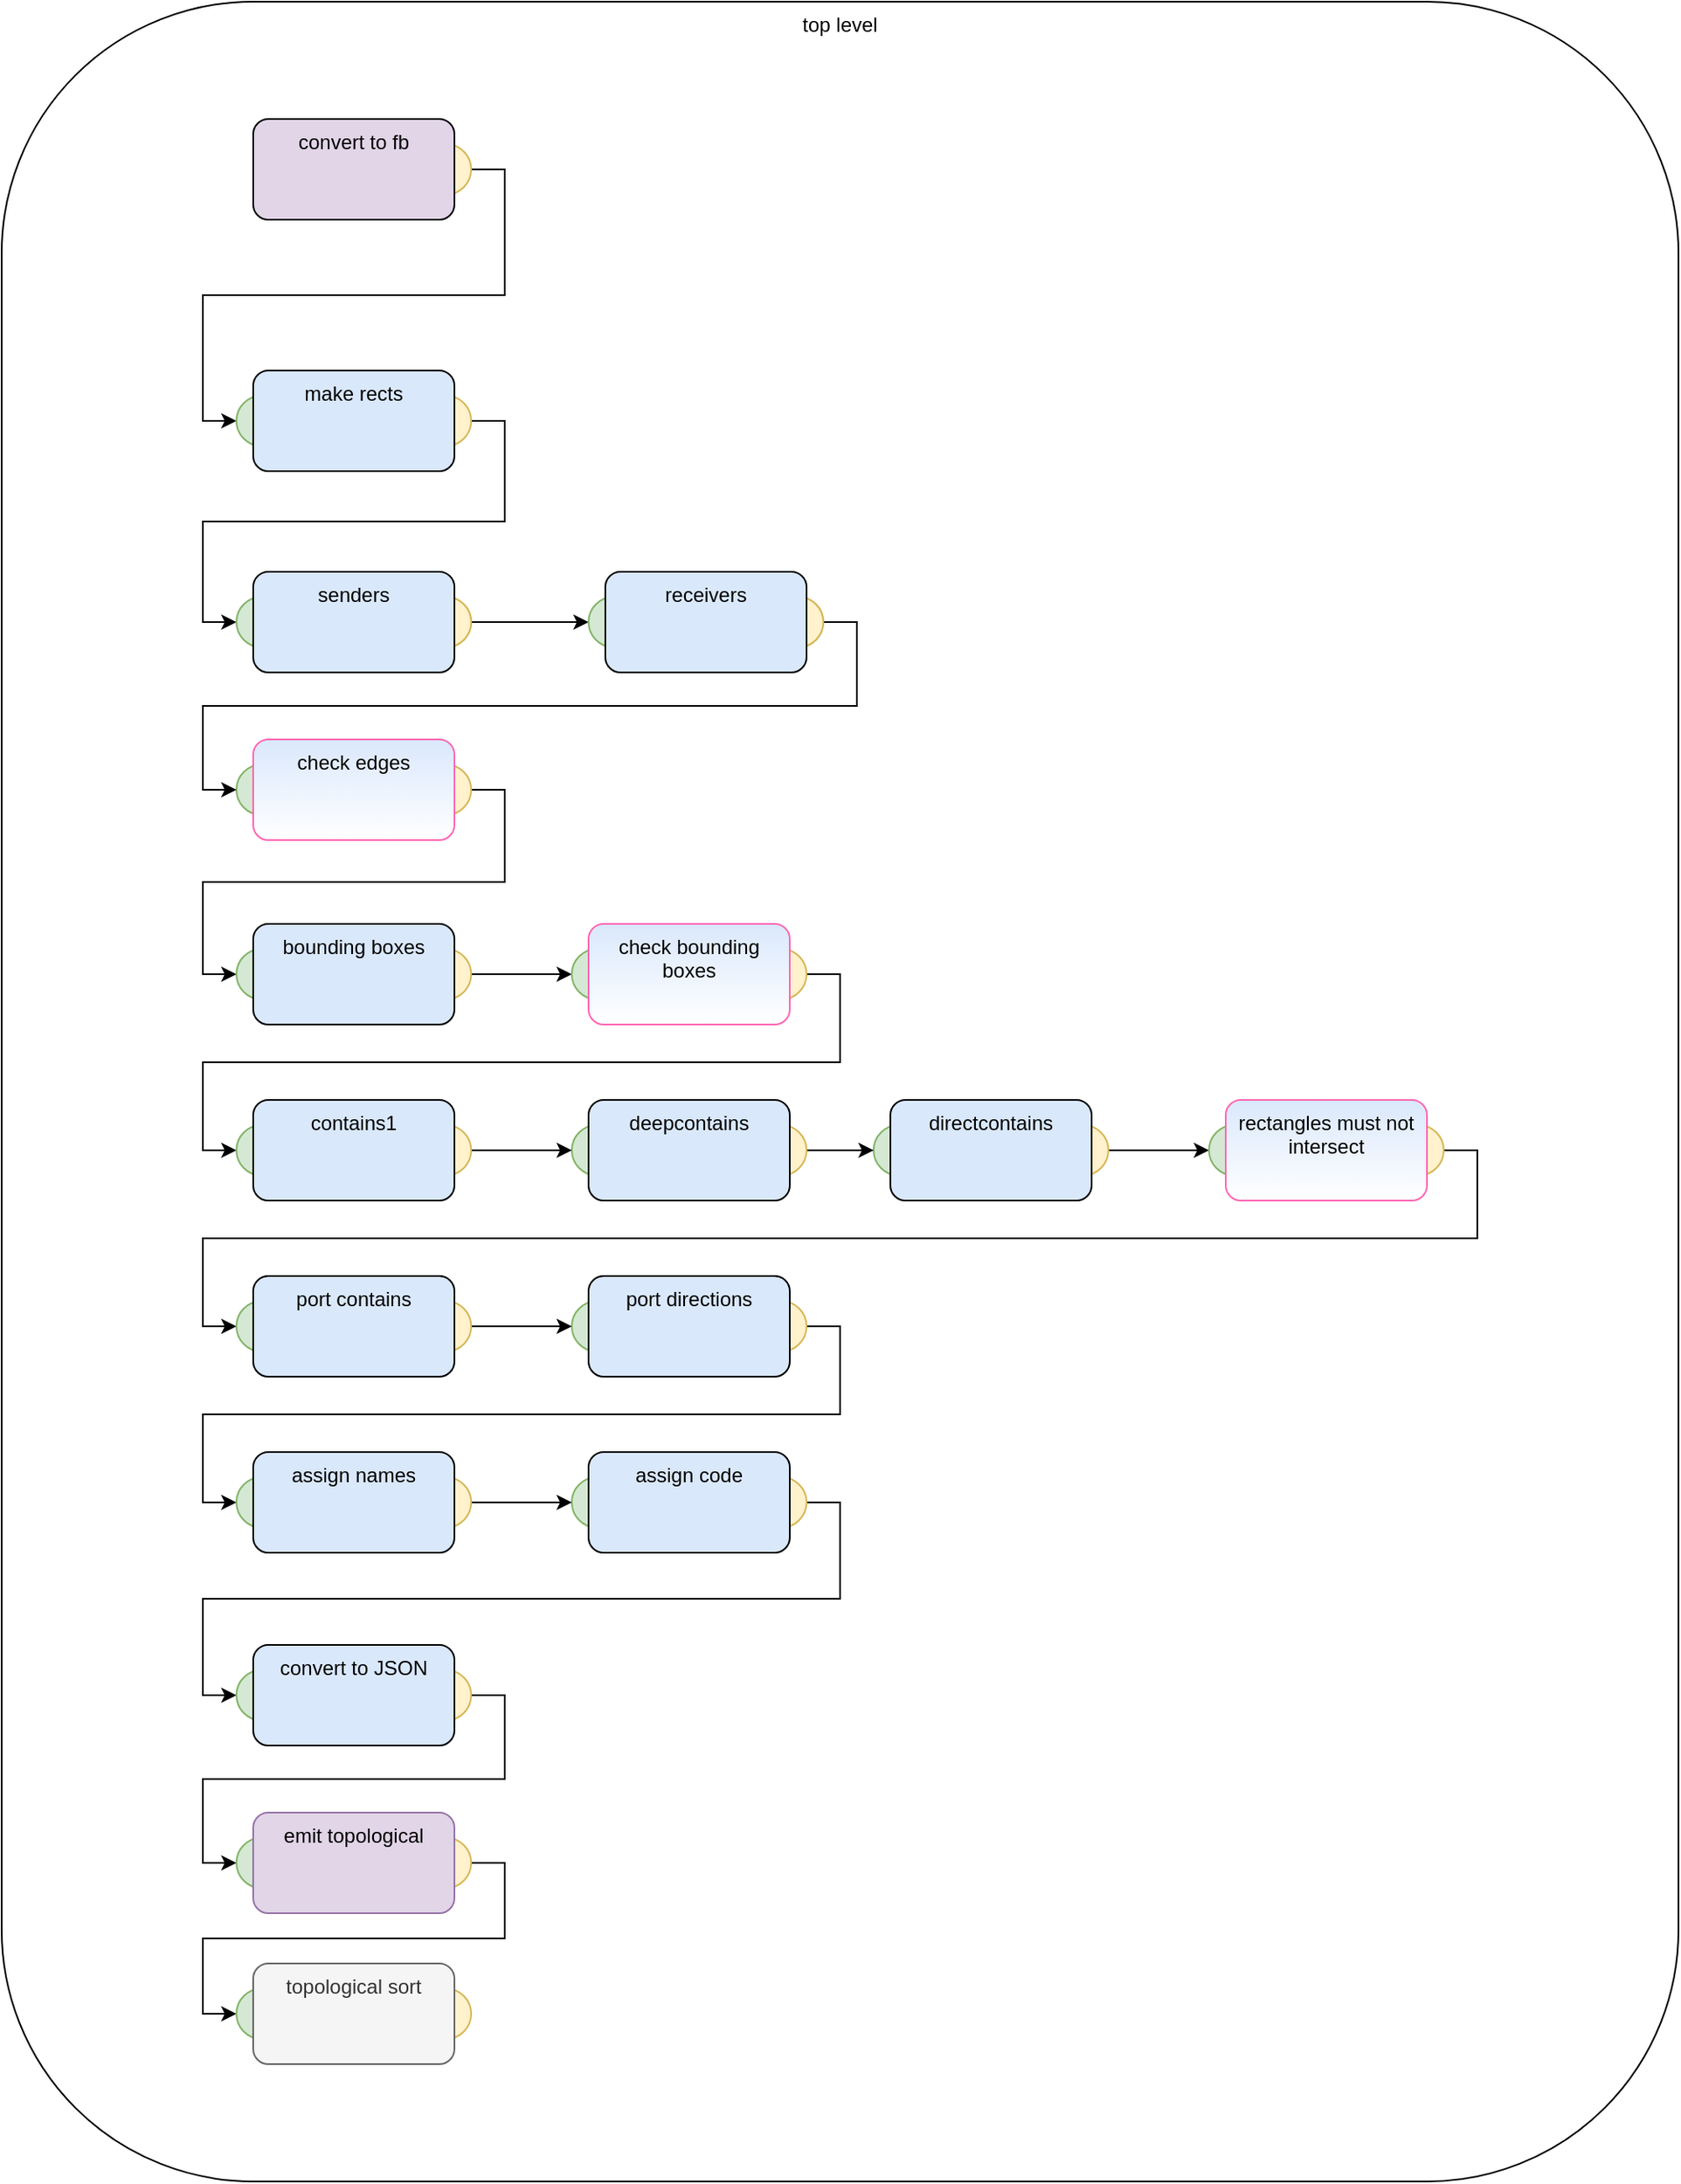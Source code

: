 <mxfile version="14.6.13" type="device"><diagram id="UL2OmWR_p9KJ0XYvqh1g" name="Page-1"><mxGraphModel dx="3160" dy="2303" grid="1" gridSize="10" guides="1" tooltips="1" connect="1" arrows="1" fold="1" page="1" pageScale="1" pageWidth="1100" pageHeight="850" math="0" shadow="0"><root><mxCell id="0"/><mxCell id="1" parent="0"/><mxCell id="ybbTwsdQuFU4afnuUeu4-42" value="top level" style="rounded=1;whiteSpace=wrap;html=1;verticalAlign=top;" parent="1" vertex="1"><mxGeometry x="60" y="110" width="1000" height="1300" as="geometry"/></mxCell><mxCell id="zQYMD_BdRtTKSIAUS-H2-179" style="edgeStyle=orthogonalEdgeStyle;rounded=0;orthogonalLoop=1;jettySize=auto;html=1;exitX=1;exitY=0.5;exitDx=0;exitDy=0;entryX=0;entryY=0.5;entryDx=0;entryDy=0;" edge="1" parent="1" source="zQYMD_BdRtTKSIAUS-H2-92" target="zQYMD_BdRtTKSIAUS-H2-112"><mxGeometry relative="1" as="geometry"/></mxCell><mxCell id="zQYMD_BdRtTKSIAUS-H2-92" value="" style="ellipse;whiteSpace=wrap;html=1;aspect=fixed;fillColor=#fff2cc;align=center;strokeColor=#d6b656;textOpacity=50;verticalAlign=top;" vertex="1" parent="1"><mxGeometry x="310" y="195" width="30" height="30" as="geometry"/></mxCell><mxCell id="zQYMD_BdRtTKSIAUS-H2-232" style="edgeStyle=orthogonalEdgeStyle;rounded=0;orthogonalLoop=1;jettySize=auto;html=1;exitX=1;exitY=0.5;exitDx=0;exitDy=0;entryX=0;entryY=0.5;entryDx=0;entryDy=0;" edge="1" parent="1" source="zQYMD_BdRtTKSIAUS-H2-105" target="zQYMD_BdRtTKSIAUS-H2-163"><mxGeometry relative="1" as="geometry"/></mxCell><mxCell id="zQYMD_BdRtTKSIAUS-H2-105" value="" style="ellipse;whiteSpace=wrap;html=1;aspect=fixed;fillColor=#fff2cc;align=center;strokeColor=#d6b656;textOpacity=50;verticalAlign=top;" vertex="1" parent="1"><mxGeometry x="310" y="345" width="30" height="30" as="geometry"/></mxCell><mxCell id="zQYMD_BdRtTKSIAUS-H2-234" style="edgeStyle=orthogonalEdgeStyle;rounded=0;orthogonalLoop=1;jettySize=auto;html=1;exitX=1;exitY=0.5;exitDx=0;exitDy=0;entryX=0;entryY=0.5;entryDx=0;entryDy=0;" edge="1" parent="1" source="zQYMD_BdRtTKSIAUS-H2-107" target="zQYMD_BdRtTKSIAUS-H2-114"><mxGeometry relative="1" as="geometry"/></mxCell><mxCell id="zQYMD_BdRtTKSIAUS-H2-107" value="" style="ellipse;whiteSpace=wrap;html=1;aspect=fixed;fillColor=#fff2cc;align=center;strokeColor=#d6b656;textOpacity=50;verticalAlign=top;" vertex="1" parent="1"><mxGeometry x="310" y="565" width="30" height="30" as="geometry"/></mxCell><mxCell id="zQYMD_BdRtTKSIAUS-H2-108" style="edgeStyle=orthogonalEdgeStyle;rounded=0;orthogonalLoop=1;jettySize=auto;html=1;exitX=1;exitY=0.5;exitDx=0;exitDy=0;" edge="1" parent="1" source="zQYMD_BdRtTKSIAUS-H2-109" target="zQYMD_BdRtTKSIAUS-H2-115"><mxGeometry relative="1" as="geometry"/></mxCell><mxCell id="zQYMD_BdRtTKSIAUS-H2-109" value="" style="ellipse;whiteSpace=wrap;html=1;aspect=fixed;fillColor=#fff2cc;align=center;strokeColor=#d6b656;textOpacity=50;verticalAlign=top;" vertex="1" parent="1"><mxGeometry x="310" y="675" width="30" height="30" as="geometry"/></mxCell><mxCell id="zQYMD_BdRtTKSIAUS-H2-199" style="edgeStyle=orthogonalEdgeStyle;rounded=0;orthogonalLoop=1;jettySize=auto;html=1;exitX=1;exitY=0.5;exitDx=0;exitDy=0;entryX=0;entryY=0.5;entryDx=0;entryDy=0;" edge="1" parent="1" source="zQYMD_BdRtTKSIAUS-H2-111" target="zQYMD_BdRtTKSIAUS-H2-194"><mxGeometry relative="1" as="geometry"/></mxCell><mxCell id="zQYMD_BdRtTKSIAUS-H2-111" value="" style="ellipse;whiteSpace=wrap;html=1;aspect=fixed;fillColor=#fff2cc;align=center;strokeColor=#d6b656;textOpacity=50;verticalAlign=top;" vertex="1" parent="1"><mxGeometry x="510" y="675" width="30" height="30" as="geometry"/></mxCell><mxCell id="zQYMD_BdRtTKSIAUS-H2-112" value="" style="ellipse;whiteSpace=wrap;html=1;aspect=fixed;fillColor=#d5e8d4;align=center;strokeColor=#82b366;textOpacity=50;verticalAlign=top;" vertex="1" parent="1"><mxGeometry x="200" y="345" width="30" height="30" as="geometry"/></mxCell><mxCell id="zQYMD_BdRtTKSIAUS-H2-113" value="" style="ellipse;whiteSpace=wrap;html=1;aspect=fixed;fillColor=#d5e8d4;align=center;strokeColor=#82b366;textOpacity=50;verticalAlign=top;" vertex="1" parent="1"><mxGeometry x="200" y="565" width="30" height="30" as="geometry"/></mxCell><mxCell id="zQYMD_BdRtTKSIAUS-H2-114" value="" style="ellipse;whiteSpace=wrap;html=1;aspect=fixed;fillColor=#d5e8d4;align=center;strokeColor=#82b366;textOpacity=50;verticalAlign=top;" vertex="1" parent="1"><mxGeometry x="200" y="675" width="30" height="30" as="geometry"/></mxCell><mxCell id="zQYMD_BdRtTKSIAUS-H2-115" value="" style="ellipse;whiteSpace=wrap;html=1;aspect=fixed;fillColor=#d5e8d4;align=center;strokeColor=#82b366;textOpacity=50;verticalAlign=top;" vertex="1" parent="1"><mxGeometry x="400" y="675" width="30" height="30" as="geometry"/></mxCell><mxCell id="zQYMD_BdRtTKSIAUS-H2-150" value="convert to fb" style="rounded=1;whiteSpace=wrap;html=1;fillColor=#e1d5e7;verticalAlign=top;" vertex="1" parent="1"><mxGeometry x="210" y="180" width="120" height="60" as="geometry"/></mxCell><mxCell id="zQYMD_BdRtTKSIAUS-H2-154" value="make rects" style="rounded=1;whiteSpace=wrap;html=1;fillColor=#dae8fc;verticalAlign=top;" vertex="1" parent="1"><mxGeometry x="210" y="330" width="120" height="60" as="geometry"/></mxCell><mxCell id="zQYMD_BdRtTKSIAUS-H2-155" value="check edges" style="rounded=1;whiteSpace=wrap;html=1;verticalAlign=top;fillColor=#dae8fc;gradientColor=#ffffff;strokeColor=#FF66B3;" vertex="1" parent="1"><mxGeometry x="210" y="550" width="120" height="60" as="geometry"/></mxCell><mxCell id="zQYMD_BdRtTKSIAUS-H2-156" value="bounding boxes" style="rounded=1;whiteSpace=wrap;html=1;fillColor=#dae8fc;verticalAlign=top;" vertex="1" parent="1"><mxGeometry x="210" y="660" width="120" height="60" as="geometry"/></mxCell><mxCell id="zQYMD_BdRtTKSIAUS-H2-157" value="check bounding boxes" style="rounded=1;whiteSpace=wrap;html=1;verticalAlign=top;fillColor=#dae8fc;gradientColor=#ffffff;strokeColor=#FF66B3;" vertex="1" parent="1"><mxGeometry x="410" y="660" width="120" height="60" as="geometry"/></mxCell><mxCell id="zQYMD_BdRtTKSIAUS-H2-162" value="" style="ellipse;whiteSpace=wrap;html=1;aspect=fixed;fillColor=#fff2cc;align=center;strokeColor=#d6b656;textOpacity=50;verticalAlign=top;" vertex="1" parent="1"><mxGeometry x="310" y="465" width="30" height="30" as="geometry"/></mxCell><mxCell id="zQYMD_BdRtTKSIAUS-H2-163" value="" style="ellipse;whiteSpace=wrap;html=1;aspect=fixed;fillColor=#d5e8d4;align=center;strokeColor=#82b366;textOpacity=50;verticalAlign=top;" vertex="1" parent="1"><mxGeometry x="200" y="465" width="30" height="30" as="geometry"/></mxCell><mxCell id="zQYMD_BdRtTKSIAUS-H2-164" style="edgeStyle=orthogonalEdgeStyle;rounded=0;orthogonalLoop=1;jettySize=auto;html=1;exitX=1;exitY=0.5;exitDx=0;exitDy=0;entryX=0;entryY=0.5;entryDx=0;entryDy=0;" edge="1" parent="1" source="zQYMD_BdRtTKSIAUS-H2-165" target="zQYMD_BdRtTKSIAUS-H2-168"><mxGeometry relative="1" as="geometry"/></mxCell><mxCell id="zQYMD_BdRtTKSIAUS-H2-165" value="" style="ellipse;whiteSpace=wrap;html=1;aspect=fixed;fillColor=#fff2cc;align=center;strokeColor=#d6b656;textOpacity=50;verticalAlign=top;" vertex="1" parent="1"><mxGeometry x="310" y="465" width="30" height="30" as="geometry"/></mxCell><mxCell id="zQYMD_BdRtTKSIAUS-H2-166" value="senders" style="rounded=1;whiteSpace=wrap;html=1;fillColor=#dae8fc;verticalAlign=top;" vertex="1" parent="1"><mxGeometry x="210" y="450" width="120" height="60" as="geometry"/></mxCell><mxCell id="zQYMD_BdRtTKSIAUS-H2-167" value="" style="ellipse;whiteSpace=wrap;html=1;aspect=fixed;fillColor=#fff2cc;align=center;strokeColor=#d6b656;textOpacity=50;verticalAlign=top;" vertex="1" parent="1"><mxGeometry x="520" y="465" width="30" height="30" as="geometry"/></mxCell><mxCell id="zQYMD_BdRtTKSIAUS-H2-168" value="" style="ellipse;whiteSpace=wrap;html=1;aspect=fixed;fillColor=#d5e8d4;align=center;strokeColor=#82b366;textOpacity=50;verticalAlign=top;" vertex="1" parent="1"><mxGeometry x="410" y="465" width="30" height="30" as="geometry"/></mxCell><mxCell id="zQYMD_BdRtTKSIAUS-H2-233" style="edgeStyle=orthogonalEdgeStyle;rounded=0;orthogonalLoop=1;jettySize=auto;html=1;exitX=1;exitY=0.5;exitDx=0;exitDy=0;entryX=0;entryY=0.5;entryDx=0;entryDy=0;" edge="1" parent="1" source="zQYMD_BdRtTKSIAUS-H2-170" target="zQYMD_BdRtTKSIAUS-H2-113"><mxGeometry relative="1" as="geometry"/></mxCell><mxCell id="zQYMD_BdRtTKSIAUS-H2-170" value="" style="ellipse;whiteSpace=wrap;html=1;aspect=fixed;fillColor=#fff2cc;align=center;strokeColor=#d6b656;textOpacity=50;verticalAlign=top;" vertex="1" parent="1"><mxGeometry x="520" y="465" width="30" height="30" as="geometry"/></mxCell><mxCell id="zQYMD_BdRtTKSIAUS-H2-171" value="receivers" style="rounded=1;whiteSpace=wrap;html=1;fillColor=#dae8fc;verticalAlign=top;" vertex="1" parent="1"><mxGeometry x="420" y="450" width="120" height="60" as="geometry"/></mxCell><mxCell id="zQYMD_BdRtTKSIAUS-H2-183" style="edgeStyle=orthogonalEdgeStyle;rounded=0;orthogonalLoop=1;jettySize=auto;html=1;exitX=1;exitY=0.5;exitDx=0;exitDy=0;" edge="1" parent="1" source="zQYMD_BdRtTKSIAUS-H2-184" target="zQYMD_BdRtTKSIAUS-H2-187"><mxGeometry relative="1" as="geometry"/></mxCell><mxCell id="zQYMD_BdRtTKSIAUS-H2-184" value="" style="ellipse;whiteSpace=wrap;html=1;aspect=fixed;fillColor=#fff2cc;align=center;strokeColor=#d6b656;textOpacity=50;verticalAlign=top;" vertex="1" parent="1"><mxGeometry x="690" y="780" width="30" height="30" as="geometry"/></mxCell><mxCell id="zQYMD_BdRtTKSIAUS-H2-215" style="edgeStyle=orthogonalEdgeStyle;rounded=0;orthogonalLoop=1;jettySize=auto;html=1;exitX=1;exitY=0.5;exitDx=0;exitDy=0;entryX=0;entryY=0.5;entryDx=0;entryDy=0;" edge="1" parent="1" source="zQYMD_BdRtTKSIAUS-H2-185" target="zQYMD_BdRtTKSIAUS-H2-205"><mxGeometry relative="1" as="geometry"/></mxCell><mxCell id="zQYMD_BdRtTKSIAUS-H2-185" value="" style="ellipse;whiteSpace=wrap;html=1;aspect=fixed;fillColor=#fff2cc;align=center;strokeColor=#d6b656;textOpacity=50;verticalAlign=top;" vertex="1" parent="1"><mxGeometry x="890" y="780" width="30" height="30" as="geometry"/></mxCell><mxCell id="zQYMD_BdRtTKSIAUS-H2-186" value="" style="ellipse;whiteSpace=wrap;html=1;aspect=fixed;fillColor=#d5e8d4;align=center;strokeColor=#82b366;textOpacity=50;verticalAlign=top;" vertex="1" parent="1"><mxGeometry x="580" y="780" width="30" height="30" as="geometry"/></mxCell><mxCell id="zQYMD_BdRtTKSIAUS-H2-187" value="" style="ellipse;whiteSpace=wrap;html=1;aspect=fixed;fillColor=#d5e8d4;align=center;strokeColor=#82b366;textOpacity=50;verticalAlign=top;" vertex="1" parent="1"><mxGeometry x="780" y="780" width="30" height="30" as="geometry"/></mxCell><mxCell id="zQYMD_BdRtTKSIAUS-H2-188" value="directcontains" style="rounded=1;whiteSpace=wrap;html=1;fillColor=#dae8fc;verticalAlign=top;" vertex="1" parent="1"><mxGeometry x="590" y="765" width="120" height="60" as="geometry"/></mxCell><mxCell id="zQYMD_BdRtTKSIAUS-H2-189" value="rectangles must not intersect" style="rounded=1;whiteSpace=wrap;html=1;verticalAlign=top;fillColor=#dae8fc;gradientColor=#ffffff;strokeColor=#FF66B3;" vertex="1" parent="1"><mxGeometry x="790" y="765" width="120" height="60" as="geometry"/></mxCell><mxCell id="zQYMD_BdRtTKSIAUS-H2-196" style="edgeStyle=orthogonalEdgeStyle;rounded=0;orthogonalLoop=1;jettySize=auto;html=1;exitX=1;exitY=0.5;exitDx=0;exitDy=0;entryX=0;entryY=0.5;entryDx=0;entryDy=0;" edge="1" parent="1" source="zQYMD_BdRtTKSIAUS-H2-190" target="zQYMD_BdRtTKSIAUS-H2-186"><mxGeometry relative="1" as="geometry"/></mxCell><mxCell id="zQYMD_BdRtTKSIAUS-H2-190" value="" style="ellipse;whiteSpace=wrap;html=1;aspect=fixed;fillColor=#fff2cc;align=center;strokeColor=#d6b656;textOpacity=50;verticalAlign=top;" vertex="1" parent="1"><mxGeometry x="510" y="780" width="30" height="30" as="geometry"/></mxCell><mxCell id="zQYMD_BdRtTKSIAUS-H2-191" value="" style="ellipse;whiteSpace=wrap;html=1;aspect=fixed;fillColor=#d5e8d4;align=center;strokeColor=#82b366;textOpacity=50;verticalAlign=top;" vertex="1" parent="1"><mxGeometry x="400" y="780" width="30" height="30" as="geometry"/></mxCell><mxCell id="zQYMD_BdRtTKSIAUS-H2-192" value="deepcontains" style="rounded=1;whiteSpace=wrap;html=1;fillColor=#dae8fc;verticalAlign=top;" vertex="1" parent="1"><mxGeometry x="410" y="765" width="120" height="60" as="geometry"/></mxCell><mxCell id="zQYMD_BdRtTKSIAUS-H2-198" style="edgeStyle=orthogonalEdgeStyle;rounded=0;orthogonalLoop=1;jettySize=auto;html=1;exitX=1;exitY=0.5;exitDx=0;exitDy=0;entryX=0;entryY=0.5;entryDx=0;entryDy=0;" edge="1" parent="1" source="zQYMD_BdRtTKSIAUS-H2-193" target="zQYMD_BdRtTKSIAUS-H2-191"><mxGeometry relative="1" as="geometry"/></mxCell><mxCell id="zQYMD_BdRtTKSIAUS-H2-193" value="" style="ellipse;whiteSpace=wrap;html=1;aspect=fixed;fillColor=#fff2cc;align=center;strokeColor=#d6b656;textOpacity=50;verticalAlign=top;" vertex="1" parent="1"><mxGeometry x="310" y="780" width="30" height="30" as="geometry"/></mxCell><mxCell id="zQYMD_BdRtTKSIAUS-H2-194" value="" style="ellipse;whiteSpace=wrap;html=1;aspect=fixed;fillColor=#d5e8d4;align=center;strokeColor=#82b366;textOpacity=50;verticalAlign=top;" vertex="1" parent="1"><mxGeometry x="200" y="780" width="30" height="30" as="geometry"/></mxCell><mxCell id="zQYMD_BdRtTKSIAUS-H2-195" value="contains1" style="rounded=1;whiteSpace=wrap;html=1;fillColor=#dae8fc;verticalAlign=top;" vertex="1" parent="1"><mxGeometry x="210" y="765" width="120" height="60" as="geometry"/></mxCell><mxCell id="zQYMD_BdRtTKSIAUS-H2-214" style="edgeStyle=orthogonalEdgeStyle;rounded=0;orthogonalLoop=1;jettySize=auto;html=1;exitX=1;exitY=0.5;exitDx=0;exitDy=0;entryX=0;entryY=0.5;entryDx=0;entryDy=0;" edge="1" parent="1" source="zQYMD_BdRtTKSIAUS-H2-200" target="zQYMD_BdRtTKSIAUS-H2-212"><mxGeometry relative="1" as="geometry"/></mxCell><mxCell id="zQYMD_BdRtTKSIAUS-H2-200" value="" style="ellipse;whiteSpace=wrap;html=1;aspect=fixed;fillColor=#fff2cc;align=center;strokeColor=#d6b656;textOpacity=50;verticalAlign=top;" vertex="1" parent="1"><mxGeometry x="510" y="885" width="30" height="30" as="geometry"/></mxCell><mxCell id="zQYMD_BdRtTKSIAUS-H2-201" value="" style="ellipse;whiteSpace=wrap;html=1;aspect=fixed;fillColor=#d5e8d4;align=center;strokeColor=#82b366;textOpacity=50;verticalAlign=top;" vertex="1" parent="1"><mxGeometry x="400" y="885" width="30" height="30" as="geometry"/></mxCell><mxCell id="zQYMD_BdRtTKSIAUS-H2-202" value="port directions" style="rounded=1;whiteSpace=wrap;html=1;fillColor=#dae8fc;verticalAlign=top;" vertex="1" parent="1"><mxGeometry x="410" y="870" width="120" height="60" as="geometry"/></mxCell><mxCell id="zQYMD_BdRtTKSIAUS-H2-203" style="edgeStyle=orthogonalEdgeStyle;rounded=0;orthogonalLoop=1;jettySize=auto;html=1;exitX=1;exitY=0.5;exitDx=0;exitDy=0;entryX=0;entryY=0.5;entryDx=0;entryDy=0;" edge="1" parent="1" source="zQYMD_BdRtTKSIAUS-H2-204" target="zQYMD_BdRtTKSIAUS-H2-201"><mxGeometry relative="1" as="geometry"/></mxCell><mxCell id="zQYMD_BdRtTKSIAUS-H2-204" value="" style="ellipse;whiteSpace=wrap;html=1;aspect=fixed;fillColor=#fff2cc;align=center;strokeColor=#d6b656;textOpacity=50;verticalAlign=top;" vertex="1" parent="1"><mxGeometry x="310" y="885" width="30" height="30" as="geometry"/></mxCell><mxCell id="zQYMD_BdRtTKSIAUS-H2-205" value="" style="ellipse;whiteSpace=wrap;html=1;aspect=fixed;fillColor=#d5e8d4;align=center;strokeColor=#82b366;textOpacity=50;verticalAlign=top;" vertex="1" parent="1"><mxGeometry x="200" y="885" width="30" height="30" as="geometry"/></mxCell><mxCell id="zQYMD_BdRtTKSIAUS-H2-206" value="port contains" style="rounded=1;whiteSpace=wrap;html=1;fillColor=#dae8fc;verticalAlign=top;" vertex="1" parent="1"><mxGeometry x="210" y="870" width="120" height="60" as="geometry"/></mxCell><mxCell id="zQYMD_BdRtTKSIAUS-H2-219" style="edgeStyle=orthogonalEdgeStyle;rounded=0;orthogonalLoop=1;jettySize=auto;html=1;exitX=1;exitY=0.5;exitDx=0;exitDy=0;entryX=0;entryY=0.5;entryDx=0;entryDy=0;" edge="1" parent="1" source="zQYMD_BdRtTKSIAUS-H2-207" target="zQYMD_BdRtTKSIAUS-H2-217"><mxGeometry relative="1" as="geometry"/></mxCell><mxCell id="zQYMD_BdRtTKSIAUS-H2-207" value="" style="ellipse;whiteSpace=wrap;html=1;aspect=fixed;fillColor=#fff2cc;align=center;strokeColor=#d6b656;textOpacity=50;verticalAlign=top;" vertex="1" parent="1"><mxGeometry x="510" y="990" width="30" height="30" as="geometry"/></mxCell><mxCell id="zQYMD_BdRtTKSIAUS-H2-208" value="" style="ellipse;whiteSpace=wrap;html=1;aspect=fixed;fillColor=#d5e8d4;align=center;strokeColor=#82b366;textOpacity=50;verticalAlign=top;" vertex="1" parent="1"><mxGeometry x="400" y="990" width="30" height="30" as="geometry"/></mxCell><mxCell id="zQYMD_BdRtTKSIAUS-H2-209" value="assign code" style="rounded=1;whiteSpace=wrap;html=1;fillColor=#dae8fc;verticalAlign=top;" vertex="1" parent="1"><mxGeometry x="410" y="975" width="120" height="60" as="geometry"/></mxCell><mxCell id="zQYMD_BdRtTKSIAUS-H2-210" style="edgeStyle=orthogonalEdgeStyle;rounded=0;orthogonalLoop=1;jettySize=auto;html=1;exitX=1;exitY=0.5;exitDx=0;exitDy=0;entryX=0;entryY=0.5;entryDx=0;entryDy=0;" edge="1" parent="1" source="zQYMD_BdRtTKSIAUS-H2-211" target="zQYMD_BdRtTKSIAUS-H2-208"><mxGeometry relative="1" as="geometry"/></mxCell><mxCell id="zQYMD_BdRtTKSIAUS-H2-211" value="" style="ellipse;whiteSpace=wrap;html=1;aspect=fixed;fillColor=#fff2cc;align=center;strokeColor=#d6b656;textOpacity=50;verticalAlign=top;" vertex="1" parent="1"><mxGeometry x="310" y="990" width="30" height="30" as="geometry"/></mxCell><mxCell id="zQYMD_BdRtTKSIAUS-H2-212" value="" style="ellipse;whiteSpace=wrap;html=1;aspect=fixed;fillColor=#d5e8d4;align=center;strokeColor=#82b366;textOpacity=50;verticalAlign=top;" vertex="1" parent="1"><mxGeometry x="200" y="990" width="30" height="30" as="geometry"/></mxCell><mxCell id="zQYMD_BdRtTKSIAUS-H2-213" value="assign names" style="rounded=1;whiteSpace=wrap;html=1;fillColor=#dae8fc;verticalAlign=top;" vertex="1" parent="1"><mxGeometry x="210" y="975" width="120" height="60" as="geometry"/></mxCell><mxCell id="zQYMD_BdRtTKSIAUS-H2-229" style="edgeStyle=orthogonalEdgeStyle;rounded=0;orthogonalLoop=1;jettySize=auto;html=1;exitX=1;exitY=0.5;exitDx=0;exitDy=0;entryX=0;entryY=0.5;entryDx=0;entryDy=0;" edge="1" parent="1" source="zQYMD_BdRtTKSIAUS-H2-216" target="zQYMD_BdRtTKSIAUS-H2-221"><mxGeometry relative="1" as="geometry"/></mxCell><mxCell id="zQYMD_BdRtTKSIAUS-H2-216" value="" style="ellipse;whiteSpace=wrap;html=1;aspect=fixed;fillColor=#fff2cc;align=center;strokeColor=#d6b656;textOpacity=50;verticalAlign=top;" vertex="1" parent="1"><mxGeometry x="310" y="1105" width="30" height="30" as="geometry"/></mxCell><mxCell id="zQYMD_BdRtTKSIAUS-H2-217" value="" style="ellipse;whiteSpace=wrap;html=1;aspect=fixed;fillColor=#d5e8d4;align=center;strokeColor=#82b366;textOpacity=50;verticalAlign=top;" vertex="1" parent="1"><mxGeometry x="200" y="1105" width="30" height="30" as="geometry"/></mxCell><mxCell id="zQYMD_BdRtTKSIAUS-H2-218" value="convert to JSON" style="rounded=1;whiteSpace=wrap;html=1;fillColor=#dae8fc;verticalAlign=top;" vertex="1" parent="1"><mxGeometry x="210" y="1090" width="120" height="60" as="geometry"/></mxCell><mxCell id="zQYMD_BdRtTKSIAUS-H2-230" style="edgeStyle=orthogonalEdgeStyle;rounded=0;orthogonalLoop=1;jettySize=auto;html=1;exitX=1;exitY=0.5;exitDx=0;exitDy=0;entryX=0;entryY=0.5;entryDx=0;entryDy=0;" edge="1" parent="1" source="zQYMD_BdRtTKSIAUS-H2-220" target="zQYMD_BdRtTKSIAUS-H2-227"><mxGeometry relative="1" as="geometry"/></mxCell><mxCell id="zQYMD_BdRtTKSIAUS-H2-220" value="" style="ellipse;whiteSpace=wrap;html=1;aspect=fixed;fillColor=#fff2cc;align=center;strokeColor=#d6b656;textOpacity=50;verticalAlign=top;" vertex="1" parent="1"><mxGeometry x="310" y="1205" width="30" height="30" as="geometry"/></mxCell><mxCell id="zQYMD_BdRtTKSIAUS-H2-221" value="" style="ellipse;whiteSpace=wrap;html=1;aspect=fixed;fillColor=#d5e8d4;align=center;strokeColor=#82b366;textOpacity=50;verticalAlign=top;" vertex="1" parent="1"><mxGeometry x="200" y="1205" width="30" height="30" as="geometry"/></mxCell><mxCell id="zQYMD_BdRtTKSIAUS-H2-222" value="emit topological" style="rounded=1;whiteSpace=wrap;html=1;fillColor=#e1d5e7;verticalAlign=top;strokeColor=#9673a6;" vertex="1" parent="1"><mxGeometry x="210" y="1190" width="120" height="60" as="geometry"/></mxCell><mxCell id="zQYMD_BdRtTKSIAUS-H2-226" value="" style="ellipse;whiteSpace=wrap;html=1;aspect=fixed;fillColor=#fff2cc;align=center;strokeColor=#d6b656;textOpacity=50;verticalAlign=top;" vertex="1" parent="1"><mxGeometry x="310" y="1295" width="30" height="30" as="geometry"/></mxCell><mxCell id="zQYMD_BdRtTKSIAUS-H2-227" value="" style="ellipse;whiteSpace=wrap;html=1;aspect=fixed;fillColor=#d5e8d4;align=center;strokeColor=#82b366;textOpacity=50;verticalAlign=top;" vertex="1" parent="1"><mxGeometry x="200" y="1295" width="30" height="30" as="geometry"/></mxCell><mxCell id="zQYMD_BdRtTKSIAUS-H2-228" value="topological sort" style="rounded=1;whiteSpace=wrap;html=1;fillColor=#f5f5f5;verticalAlign=top;strokeColor=#666666;fontColor=#333333;" vertex="1" parent="1"><mxGeometry x="210" y="1280" width="120" height="60" as="geometry"/></mxCell></root></mxGraphModel></diagram></mxfile>